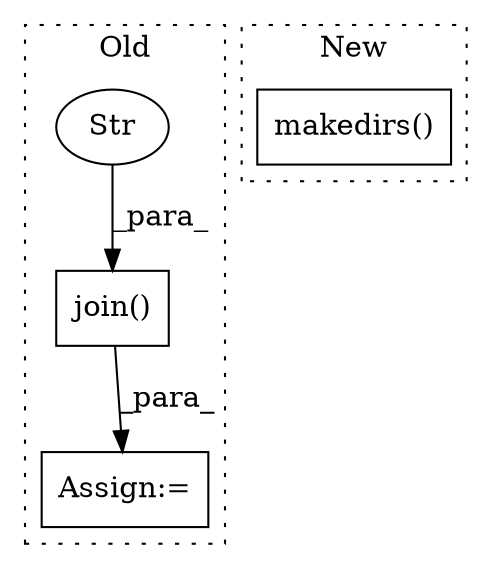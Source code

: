 digraph G {
subgraph cluster0 {
1 [label="join()" a="75" s="3709,3844" l="13,1" shape="box"];
3 [label="Str" a="66" s="3790" l="54" shape="ellipse"];
4 [label="Assign:=" a="68" s="3866" l="3" shape="box"];
label = "Old";
style="dotted";
}
subgraph cluster1 {
2 [label="makedirs()" a="75" s="4407,4440" l="12,16" shape="box"];
label = "New";
style="dotted";
}
1 -> 4 [label="_para_"];
3 -> 1 [label="_para_"];
}